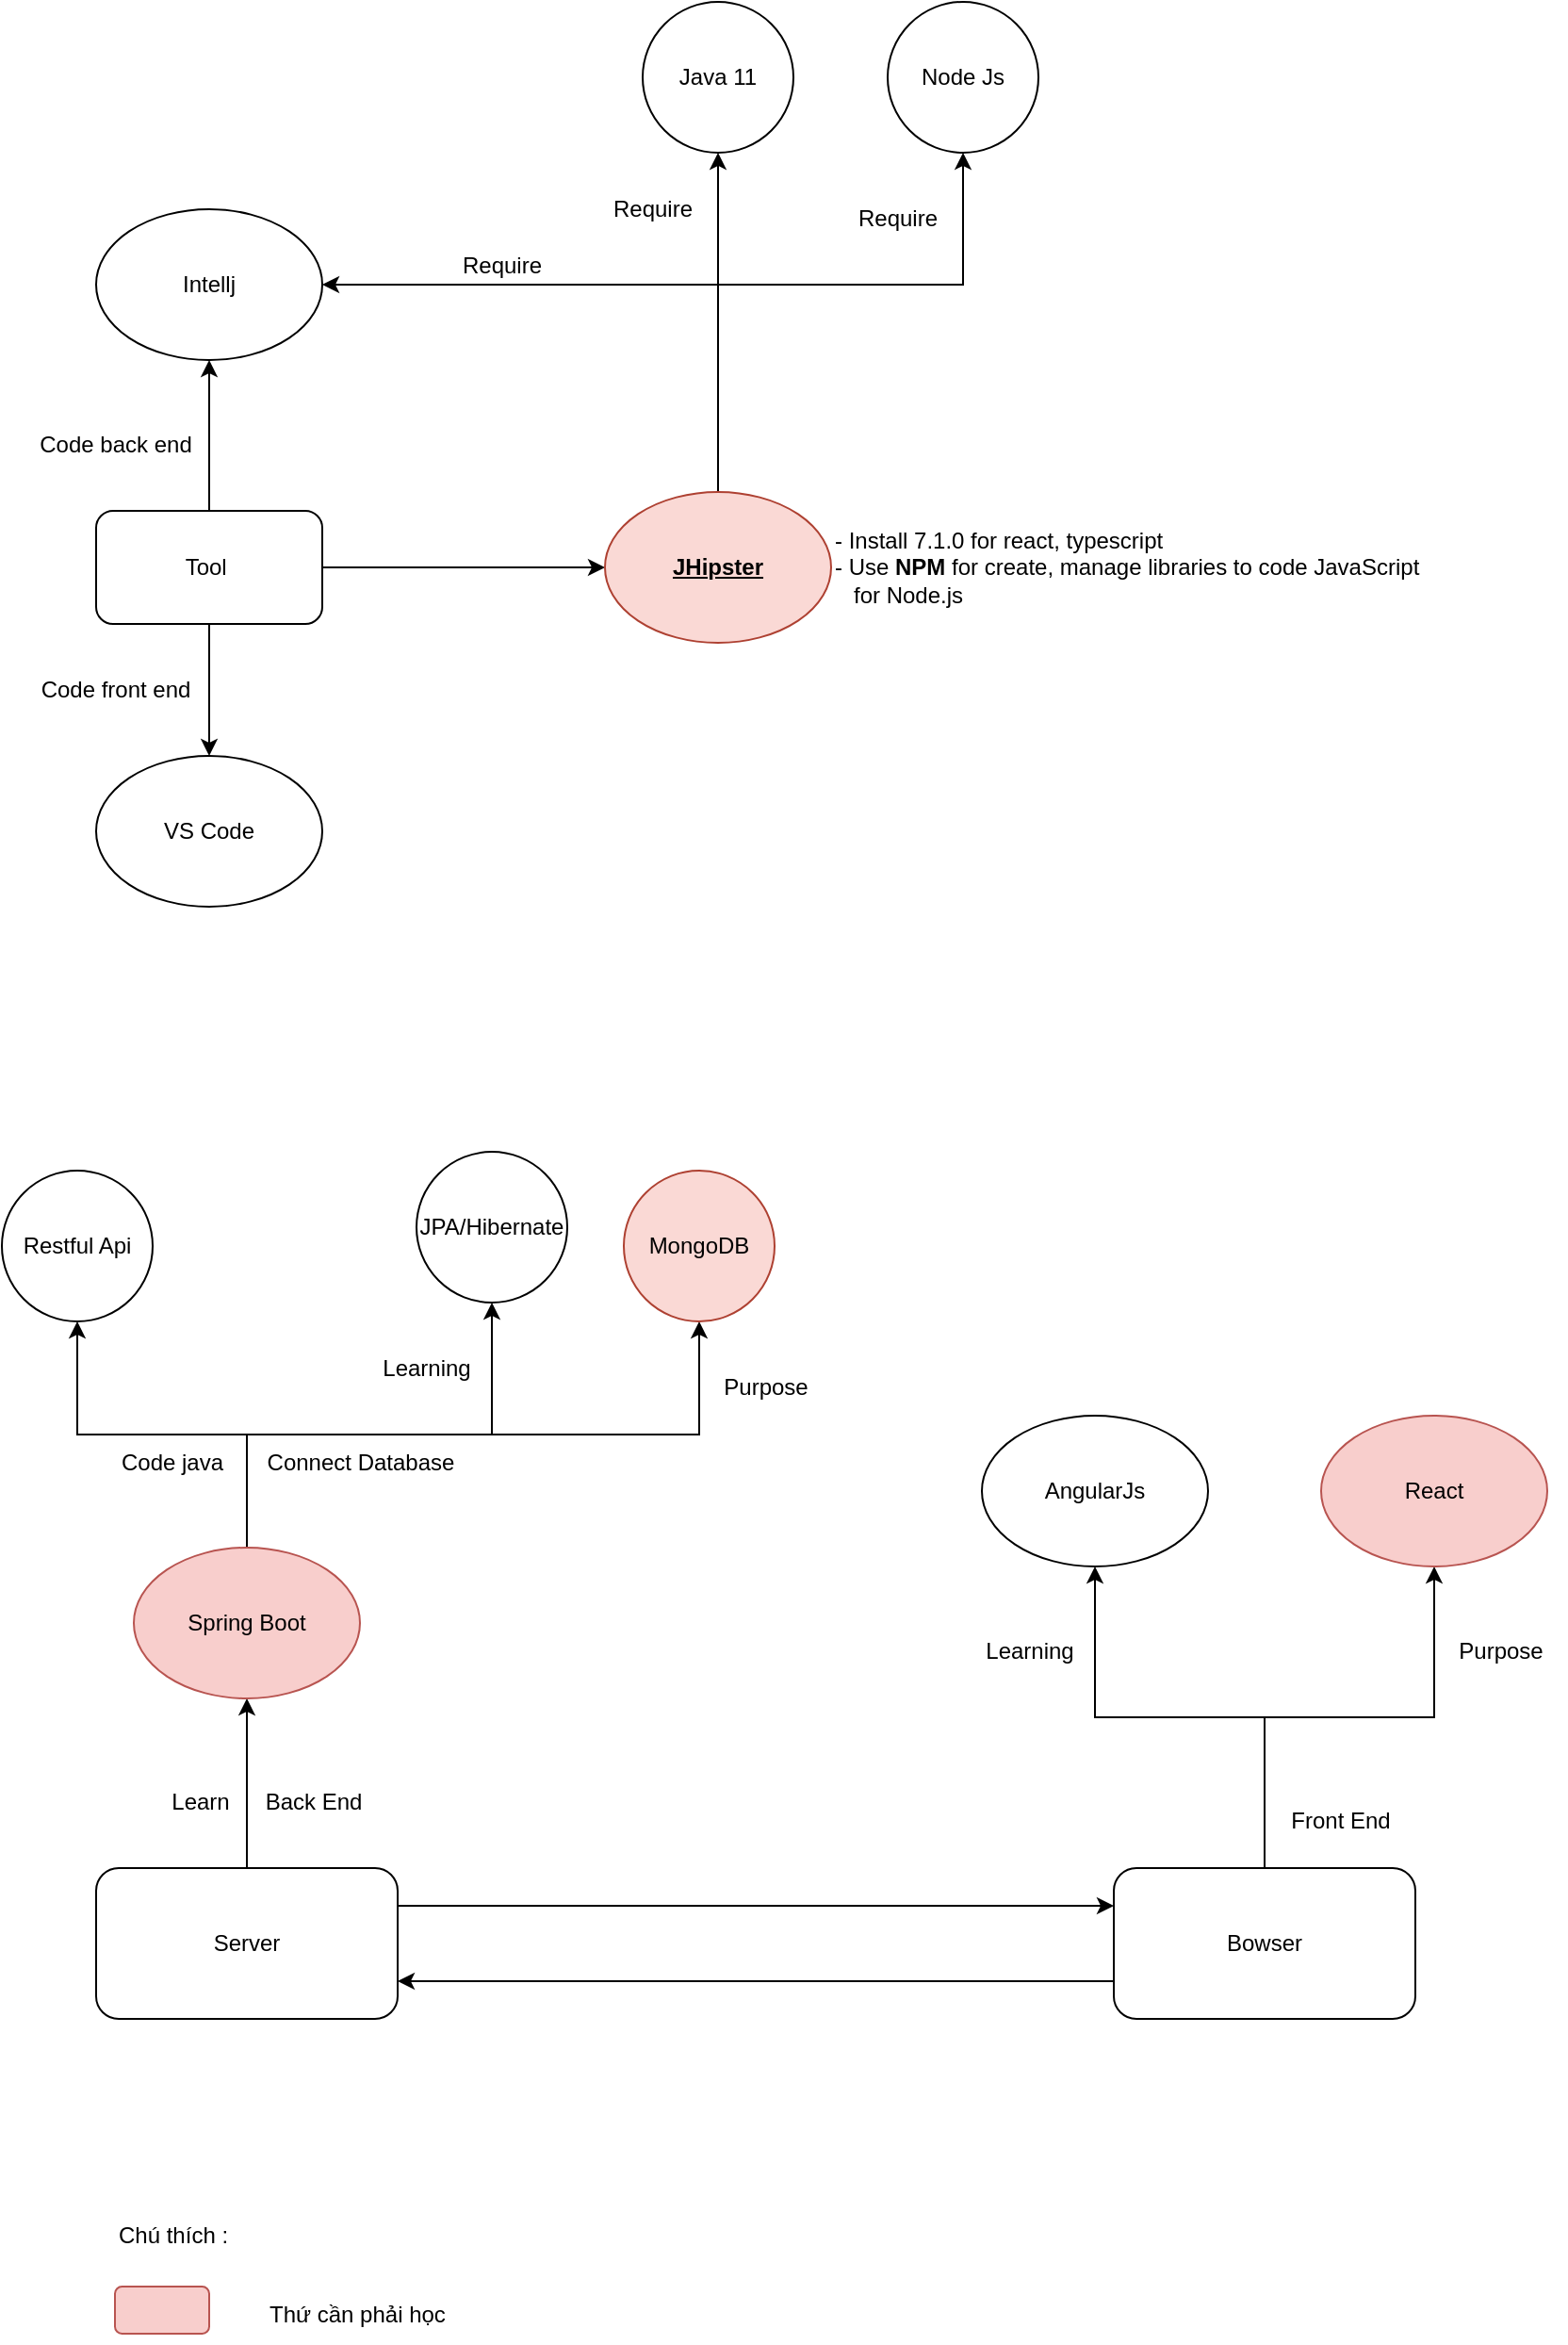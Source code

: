 <mxfile version="20.7.4" type="github">
  <diagram id="wh1W36pk23jFmzXjL_Ck" name="Page-1">
    <mxGraphModel dx="1174" dy="1912" grid="1" gridSize="10" guides="1" tooltips="1" connect="1" arrows="1" fold="1" page="1" pageScale="1" pageWidth="827" pageHeight="1169" math="0" shadow="0">
      <root>
        <mxCell id="0" />
        <mxCell id="1" parent="0" />
        <mxCell id="EDyrPu7dQQNRPbhDMoSb-8" style="edgeStyle=orthogonalEdgeStyle;rounded=0;orthogonalLoop=1;jettySize=auto;html=1;entryX=0.5;entryY=1;entryDx=0;entryDy=0;" parent="1" source="EDyrPu7dQQNRPbhDMoSb-4" target="EDyrPu7dQQNRPbhDMoSb-7" edge="1">
          <mxGeometry relative="1" as="geometry" />
        </mxCell>
        <mxCell id="EDyrPu7dQQNRPbhDMoSb-15" style="edgeStyle=orthogonalEdgeStyle;rounded=0;orthogonalLoop=1;jettySize=auto;html=1;entryX=0;entryY=0.25;entryDx=0;entryDy=0;exitX=1;exitY=0.25;exitDx=0;exitDy=0;" parent="1" source="EDyrPu7dQQNRPbhDMoSb-4" target="EDyrPu7dQQNRPbhDMoSb-6" edge="1">
          <mxGeometry relative="1" as="geometry" />
        </mxCell>
        <mxCell id="EDyrPu7dQQNRPbhDMoSb-4" value="Server" style="rounded=1;whiteSpace=wrap;html=1;" parent="1" vertex="1">
          <mxGeometry x="70" y="350" width="160" height="80" as="geometry" />
        </mxCell>
        <mxCell id="EDyrPu7dQQNRPbhDMoSb-16" style="edgeStyle=orthogonalEdgeStyle;rounded=0;orthogonalLoop=1;jettySize=auto;html=1;exitX=0;exitY=0.75;exitDx=0;exitDy=0;entryX=1;entryY=0.75;entryDx=0;entryDy=0;" parent="1" source="EDyrPu7dQQNRPbhDMoSb-6" target="EDyrPu7dQQNRPbhDMoSb-4" edge="1">
          <mxGeometry relative="1" as="geometry" />
        </mxCell>
        <mxCell id="EDyrPu7dQQNRPbhDMoSb-21" style="edgeStyle=orthogonalEdgeStyle;rounded=0;orthogonalLoop=1;jettySize=auto;html=1;entryX=0.5;entryY=1;entryDx=0;entryDy=0;" parent="1" source="EDyrPu7dQQNRPbhDMoSb-6" target="EDyrPu7dQQNRPbhDMoSb-19" edge="1">
          <mxGeometry relative="1" as="geometry" />
        </mxCell>
        <mxCell id="EDyrPu7dQQNRPbhDMoSb-22" style="edgeStyle=orthogonalEdgeStyle;rounded=0;orthogonalLoop=1;jettySize=auto;html=1;entryX=0.5;entryY=1;entryDx=0;entryDy=0;" parent="1" source="EDyrPu7dQQNRPbhDMoSb-6" target="EDyrPu7dQQNRPbhDMoSb-20" edge="1">
          <mxGeometry relative="1" as="geometry" />
        </mxCell>
        <mxCell id="EDyrPu7dQQNRPbhDMoSb-6" value="Bowser" style="rounded=1;whiteSpace=wrap;html=1;" parent="1" vertex="1">
          <mxGeometry x="610" y="350" width="160" height="80" as="geometry" />
        </mxCell>
        <mxCell id="EDyrPu7dQQNRPbhDMoSb-10" style="edgeStyle=orthogonalEdgeStyle;rounded=0;orthogonalLoop=1;jettySize=auto;html=1;" parent="1" source="EDyrPu7dQQNRPbhDMoSb-7" target="EDyrPu7dQQNRPbhDMoSb-9" edge="1">
          <mxGeometry relative="1" as="geometry" />
        </mxCell>
        <mxCell id="EDyrPu7dQQNRPbhDMoSb-13" style="edgeStyle=orthogonalEdgeStyle;rounded=0;orthogonalLoop=1;jettySize=auto;html=1;entryX=0.5;entryY=1;entryDx=0;entryDy=0;" parent="1" source="EDyrPu7dQQNRPbhDMoSb-7" target="EDyrPu7dQQNRPbhDMoSb-12" edge="1">
          <mxGeometry relative="1" as="geometry">
            <Array as="points">
              <mxPoint x="150" y="120" />
              <mxPoint x="280" y="120" />
            </Array>
          </mxGeometry>
        </mxCell>
        <mxCell id="zgpdS88G5yF-iRk3dVeh-2" style="edgeStyle=orthogonalEdgeStyle;rounded=0;orthogonalLoop=1;jettySize=auto;html=1;entryX=0.5;entryY=1;entryDx=0;entryDy=0;" parent="1" source="EDyrPu7dQQNRPbhDMoSb-7" target="zgpdS88G5yF-iRk3dVeh-1" edge="1">
          <mxGeometry relative="1" as="geometry">
            <Array as="points">
              <mxPoint x="150" y="120" />
              <mxPoint x="390" y="120" />
            </Array>
          </mxGeometry>
        </mxCell>
        <mxCell id="EDyrPu7dQQNRPbhDMoSb-7" value="Spring Boot" style="ellipse;whiteSpace=wrap;html=1;fillColor=#f8cecc;strokeColor=#b85450;" parent="1" vertex="1">
          <mxGeometry x="90" y="180" width="120" height="80" as="geometry" />
        </mxCell>
        <mxCell id="EDyrPu7dQQNRPbhDMoSb-9" value="Restful Api" style="ellipse;whiteSpace=wrap;html=1;aspect=fixed;" parent="1" vertex="1">
          <mxGeometry x="20" y="-20" width="80" height="80" as="geometry" />
        </mxCell>
        <mxCell id="EDyrPu7dQQNRPbhDMoSb-11" value="Code java" style="text;html=1;align=center;verticalAlign=middle;resizable=0;points=[];autosize=1;strokeColor=none;fillColor=none;" parent="1" vertex="1">
          <mxGeometry x="70" y="120" width="80" height="30" as="geometry" />
        </mxCell>
        <mxCell id="EDyrPu7dQQNRPbhDMoSb-12" value="JPA/Hibernate" style="ellipse;whiteSpace=wrap;html=1;aspect=fixed;" parent="1" vertex="1">
          <mxGeometry x="240" y="-30" width="80" height="80" as="geometry" />
        </mxCell>
        <mxCell id="EDyrPu7dQQNRPbhDMoSb-14" value="Connect Database" style="text;html=1;align=center;verticalAlign=middle;resizable=0;points=[];autosize=1;strokeColor=none;fillColor=none;" parent="1" vertex="1">
          <mxGeometry x="150" y="120" width="120" height="30" as="geometry" />
        </mxCell>
        <mxCell id="EDyrPu7dQQNRPbhDMoSb-19" value="AngularJs" style="ellipse;whiteSpace=wrap;html=1;" parent="1" vertex="1">
          <mxGeometry x="540" y="110" width="120" height="80" as="geometry" />
        </mxCell>
        <mxCell id="EDyrPu7dQQNRPbhDMoSb-20" value="React" style="ellipse;whiteSpace=wrap;html=1;fillColor=#f8cecc;strokeColor=#b85450;" parent="1" vertex="1">
          <mxGeometry x="720" y="110" width="120" height="80" as="geometry" />
        </mxCell>
        <mxCell id="EDyrPu7dQQNRPbhDMoSb-24" value="Back End" style="text;html=1;align=center;verticalAlign=middle;resizable=0;points=[];autosize=1;strokeColor=none;fillColor=none;" parent="1" vertex="1">
          <mxGeometry x="150" y="300" width="70" height="30" as="geometry" />
        </mxCell>
        <mxCell id="EDyrPu7dQQNRPbhDMoSb-25" value="Front End" style="text;html=1;align=center;verticalAlign=middle;resizable=0;points=[];autosize=1;strokeColor=none;fillColor=none;" parent="1" vertex="1">
          <mxGeometry x="690" y="310" width="80" height="30" as="geometry" />
        </mxCell>
        <mxCell id="EDyrPu7dQQNRPbhDMoSb-27" value="Learning" style="text;html=1;align=center;verticalAlign=middle;resizable=0;points=[];autosize=1;strokeColor=none;fillColor=none;" parent="1" vertex="1">
          <mxGeometry x="210" y="70" width="70" height="30" as="geometry" />
        </mxCell>
        <mxCell id="EDyrPu7dQQNRPbhDMoSb-28" value="Learn" style="text;html=1;align=center;verticalAlign=middle;resizable=0;points=[];autosize=1;strokeColor=none;fillColor=none;" parent="1" vertex="1">
          <mxGeometry x="100" y="300" width="50" height="30" as="geometry" />
        </mxCell>
        <mxCell id="zgpdS88G5yF-iRk3dVeh-1" value="MongoDB" style="ellipse;whiteSpace=wrap;html=1;aspect=fixed;fillColor=#fad9d5;strokeColor=#ae4132;" parent="1" vertex="1">
          <mxGeometry x="350" y="-20" width="80" height="80" as="geometry" />
        </mxCell>
        <mxCell id="zgpdS88G5yF-iRk3dVeh-3" value="Purpose" style="text;html=1;align=center;verticalAlign=middle;resizable=0;points=[];autosize=1;strokeColor=none;fillColor=none;" parent="1" vertex="1">
          <mxGeometry x="390" y="80" width="70" height="30" as="geometry" />
        </mxCell>
        <mxCell id="zgpdS88G5yF-iRk3dVeh-4" value="Purpose" style="text;html=1;align=center;verticalAlign=middle;resizable=0;points=[];autosize=1;strokeColor=none;fillColor=none;" parent="1" vertex="1">
          <mxGeometry x="780" y="220" width="70" height="30" as="geometry" />
        </mxCell>
        <mxCell id="zgpdS88G5yF-iRk3dVeh-5" value="Learning" style="text;html=1;align=center;verticalAlign=middle;resizable=0;points=[];autosize=1;strokeColor=none;fillColor=none;" parent="1" vertex="1">
          <mxGeometry x="530" y="220" width="70" height="30" as="geometry" />
        </mxCell>
        <mxCell id="GpNULSgipzWVzFP5RHBc-1" value="" style="rounded=1;whiteSpace=wrap;html=1;fillColor=#f8cecc;strokeColor=#b85450;" vertex="1" parent="1">
          <mxGeometry x="80" y="572" width="50" height="25" as="geometry" />
        </mxCell>
        <mxCell id="GpNULSgipzWVzFP5RHBc-2" value="Chú thích :" style="text;html=1;align=left;verticalAlign=middle;resizable=0;points=[];autosize=1;strokeColor=none;fillColor=none;" vertex="1" parent="1">
          <mxGeometry x="80" y="530" width="80" height="30" as="geometry" />
        </mxCell>
        <mxCell id="GpNULSgipzWVzFP5RHBc-3" value="Thứ cần phải học&amp;nbsp;" style="text;html=1;align=left;verticalAlign=middle;resizable=0;points=[];autosize=1;strokeColor=none;fillColor=none;" vertex="1" parent="1">
          <mxGeometry x="160" y="572" width="120" height="30" as="geometry" />
        </mxCell>
        <mxCell id="GpNULSgipzWVzFP5RHBc-22" style="edgeStyle=orthogonalEdgeStyle;rounded=0;orthogonalLoop=1;jettySize=auto;html=1;entryX=0.5;entryY=1;entryDx=0;entryDy=0;" edge="1" parent="1" source="GpNULSgipzWVzFP5RHBc-10" target="GpNULSgipzWVzFP5RHBc-11">
          <mxGeometry relative="1" as="geometry" />
        </mxCell>
        <mxCell id="GpNULSgipzWVzFP5RHBc-23" style="edgeStyle=orthogonalEdgeStyle;rounded=0;orthogonalLoop=1;jettySize=auto;html=1;entryX=0.5;entryY=0;entryDx=0;entryDy=0;" edge="1" parent="1" source="GpNULSgipzWVzFP5RHBc-10" target="GpNULSgipzWVzFP5RHBc-14">
          <mxGeometry relative="1" as="geometry" />
        </mxCell>
        <mxCell id="GpNULSgipzWVzFP5RHBc-34" style="edgeStyle=orthogonalEdgeStyle;rounded=0;orthogonalLoop=1;jettySize=auto;html=1;entryX=0;entryY=0.5;entryDx=0;entryDy=0;" edge="1" parent="1" source="GpNULSgipzWVzFP5RHBc-10" target="GpNULSgipzWVzFP5RHBc-19">
          <mxGeometry relative="1" as="geometry" />
        </mxCell>
        <mxCell id="GpNULSgipzWVzFP5RHBc-10" value="Tool&amp;nbsp;" style="rounded=1;whiteSpace=wrap;html=1;" vertex="1" parent="1">
          <mxGeometry x="70" y="-370" width="120" height="60" as="geometry" />
        </mxCell>
        <mxCell id="GpNULSgipzWVzFP5RHBc-11" value="Intellj&lt;br&gt;" style="ellipse;whiteSpace=wrap;html=1;" vertex="1" parent="1">
          <mxGeometry x="70" y="-530" width="120" height="80" as="geometry" />
        </mxCell>
        <mxCell id="GpNULSgipzWVzFP5RHBc-13" value="Code back end" style="text;html=1;align=center;verticalAlign=middle;resizable=0;points=[];autosize=1;strokeColor=none;fillColor=none;" vertex="1" parent="1">
          <mxGeometry x="30" y="-420" width="100" height="30" as="geometry" />
        </mxCell>
        <mxCell id="GpNULSgipzWVzFP5RHBc-14" value="VS Code" style="ellipse;whiteSpace=wrap;html=1;" vertex="1" parent="1">
          <mxGeometry x="70" y="-240" width="120" height="80" as="geometry" />
        </mxCell>
        <mxCell id="GpNULSgipzWVzFP5RHBc-16" value="Code front end" style="text;html=1;align=center;verticalAlign=middle;resizable=0;points=[];autosize=1;strokeColor=none;fillColor=none;" vertex="1" parent="1">
          <mxGeometry x="30" y="-290" width="100" height="30" as="geometry" />
        </mxCell>
        <mxCell id="GpNULSgipzWVzFP5RHBc-27" style="edgeStyle=orthogonalEdgeStyle;rounded=0;orthogonalLoop=1;jettySize=auto;html=1;entryX=1;entryY=0.5;entryDx=0;entryDy=0;" edge="1" parent="1" source="GpNULSgipzWVzFP5RHBc-19" target="GpNULSgipzWVzFP5RHBc-11">
          <mxGeometry relative="1" as="geometry">
            <Array as="points">
              <mxPoint x="400" y="-490" />
            </Array>
          </mxGeometry>
        </mxCell>
        <mxCell id="GpNULSgipzWVzFP5RHBc-31" style="edgeStyle=orthogonalEdgeStyle;rounded=0;orthogonalLoop=1;jettySize=auto;html=1;entryX=0.5;entryY=1;entryDx=0;entryDy=0;" edge="1" parent="1" source="GpNULSgipzWVzFP5RHBc-19" target="GpNULSgipzWVzFP5RHBc-25">
          <mxGeometry relative="1" as="geometry" />
        </mxCell>
        <mxCell id="GpNULSgipzWVzFP5RHBc-32" style="edgeStyle=orthogonalEdgeStyle;rounded=0;orthogonalLoop=1;jettySize=auto;html=1;entryX=0.5;entryY=1;entryDx=0;entryDy=0;" edge="1" parent="1" source="GpNULSgipzWVzFP5RHBc-19" target="GpNULSgipzWVzFP5RHBc-30">
          <mxGeometry relative="1" as="geometry">
            <Array as="points">
              <mxPoint x="400" y="-490" />
              <mxPoint x="530" y="-490" />
            </Array>
          </mxGeometry>
        </mxCell>
        <mxCell id="GpNULSgipzWVzFP5RHBc-19" value="&lt;b&gt;&lt;u&gt;JHipster&lt;/u&gt;&lt;/b&gt;&lt;br&gt;" style="ellipse;whiteSpace=wrap;html=1;fillColor=#fad9d5;strokeColor=#ae4132;" vertex="1" parent="1">
          <mxGeometry x="340" y="-380" width="120" height="80" as="geometry" />
        </mxCell>
        <mxCell id="GpNULSgipzWVzFP5RHBc-25" value="Java 11" style="ellipse;whiteSpace=wrap;html=1;aspect=fixed;" vertex="1" parent="1">
          <mxGeometry x="360" y="-640" width="80" height="80" as="geometry" />
        </mxCell>
        <mxCell id="GpNULSgipzWVzFP5RHBc-28" value="Require" style="text;html=1;align=center;verticalAlign=middle;resizable=0;points=[];autosize=1;strokeColor=none;fillColor=none;" vertex="1" parent="1">
          <mxGeometry x="250" y="-515" width="70" height="30" as="geometry" />
        </mxCell>
        <mxCell id="GpNULSgipzWVzFP5RHBc-29" value="Require" style="text;html=1;align=center;verticalAlign=middle;resizable=0;points=[];autosize=1;strokeColor=none;fillColor=none;" vertex="1" parent="1">
          <mxGeometry x="330" y="-545" width="70" height="30" as="geometry" />
        </mxCell>
        <mxCell id="GpNULSgipzWVzFP5RHBc-30" value="Node Js" style="ellipse;whiteSpace=wrap;html=1;aspect=fixed;" vertex="1" parent="1">
          <mxGeometry x="490" y="-640" width="80" height="80" as="geometry" />
        </mxCell>
        <mxCell id="GpNULSgipzWVzFP5RHBc-33" value="Require" style="text;html=1;align=center;verticalAlign=middle;resizable=0;points=[];autosize=1;strokeColor=none;fillColor=none;" vertex="1" parent="1">
          <mxGeometry x="460" y="-540" width="70" height="30" as="geometry" />
        </mxCell>
        <mxCell id="GpNULSgipzWVzFP5RHBc-35" value="&lt;div style=&quot;&quot;&gt;&lt;span style=&quot;background-color: initial;&quot;&gt;-&amp;nbsp;&lt;/span&gt;&lt;span style=&quot;background-color: initial;&quot;&gt;Install 7.1.0 for react, typescript&lt;/span&gt;&lt;/div&gt;&lt;span style=&quot;&quot;&gt;&lt;div style=&quot;&quot;&gt;&lt;span style=&quot;background-color: initial;&quot;&gt;- Use &lt;b&gt;NPM &lt;/b&gt;for&amp;nbsp;&lt;/span&gt;&lt;span style=&quot;background-color: initial;&quot;&gt;create,&amp;nbsp;&lt;/span&gt;&lt;span style=&quot;background-color: initial;&quot;&gt;manage&amp;nbsp;libraries&amp;nbsp;to code JavaScript&amp;nbsp;&lt;/span&gt;&lt;/div&gt;&lt;div style=&quot;&quot;&gt;&lt;span style=&quot;background-color: initial;&quot;&gt;&amp;nbsp; &amp;nbsp;for Node.js&amp;nbsp;&lt;/span&gt;&lt;/div&gt;&lt;/span&gt;" style="text;html=1;align=left;verticalAlign=middle;resizable=0;points=[];autosize=1;strokeColor=none;fillColor=none;" vertex="1" parent="1">
          <mxGeometry x="460" y="-370" width="340" height="60" as="geometry" />
        </mxCell>
      </root>
    </mxGraphModel>
  </diagram>
</mxfile>
